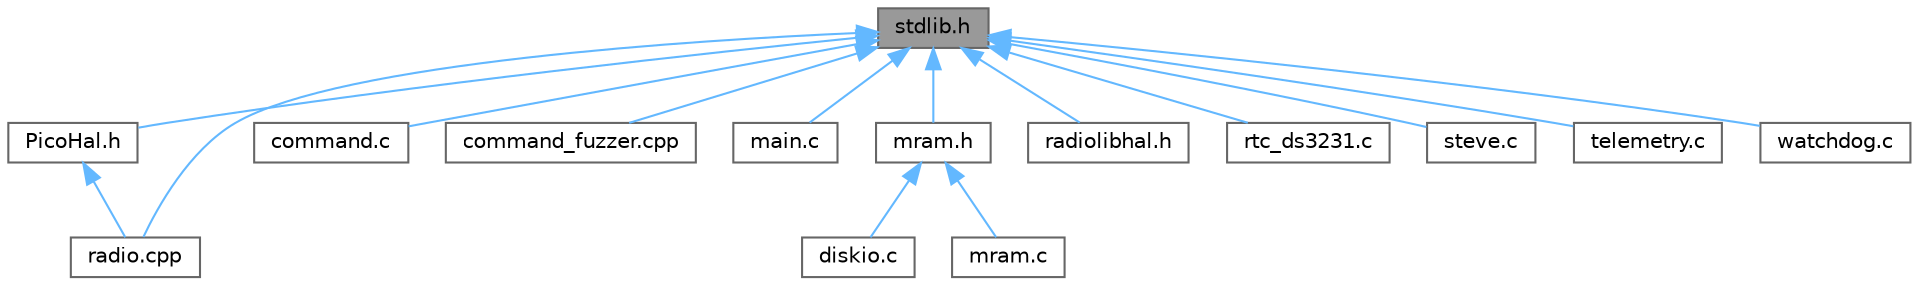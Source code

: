 digraph "stdlib.h"
{
 // INTERACTIVE_SVG=YES
 // LATEX_PDF_SIZE
  bgcolor="transparent";
  edge [fontname=Helvetica,fontsize=10,labelfontname=Helvetica,labelfontsize=10];
  node [fontname=Helvetica,fontsize=10,shape=box,height=0.2,width=0.4];
  Node1 [id="Node000001",label="stdlib.h",height=0.2,width=0.4,color="gray40", fillcolor="grey60", style="filled", fontcolor="black",tooltip=" "];
  Node1 -> Node2 [id="edge1_Node000001_Node000002",dir="back",color="steelblue1",style="solid",tooltip=" "];
  Node2 [id="Node000002",label="PicoHal.h",height=0.2,width=0.4,color="grey40", fillcolor="white", style="filled",URL="$PicoHal_8h.html",tooltip=" "];
  Node2 -> Node3 [id="edge2_Node000002_Node000003",dir="back",color="steelblue1",style="solid",tooltip=" "];
  Node3 [id="Node000003",label="radio.cpp",height=0.2,width=0.4,color="grey40", fillcolor="white", style="filled",URL="$radio_8cpp.html",tooltip=" "];
  Node1 -> Node4 [id="edge3_Node000001_Node000004",dir="back",color="steelblue1",style="solid",tooltip=" "];
  Node4 [id="Node000004",label="command.c",height=0.2,width=0.4,color="grey40", fillcolor="white", style="filled",URL="$command_8c.html",tooltip=" "];
  Node1 -> Node5 [id="edge4_Node000001_Node000005",dir="back",color="steelblue1",style="solid",tooltip=" "];
  Node5 [id="Node000005",label="command_fuzzer.cpp",height=0.2,width=0.4,color="grey40", fillcolor="white", style="filled",URL="$command__fuzzer_8cpp.html",tooltip=" "];
  Node1 -> Node6 [id="edge5_Node000001_Node000006",dir="back",color="steelblue1",style="solid",tooltip=" "];
  Node6 [id="Node000006",label="main.c",height=0.2,width=0.4,color="grey40", fillcolor="white", style="filled",URL="$main_8c.html",tooltip=" "];
  Node1 -> Node7 [id="edge6_Node000001_Node000007",dir="back",color="steelblue1",style="solid",tooltip=" "];
  Node7 [id="Node000007",label="mram.h",height=0.2,width=0.4,color="grey40", fillcolor="white", style="filled",URL="$mram_8h.html",tooltip=" "];
  Node7 -> Node8 [id="edge7_Node000007_Node000008",dir="back",color="steelblue1",style="solid",tooltip=" "];
  Node8 [id="Node000008",label="diskio.c",height=0.2,width=0.4,color="grey40", fillcolor="white", style="filled",URL="$drivers_2src_2diskio_8c.html",tooltip=" "];
  Node7 -> Node9 [id="edge8_Node000007_Node000009",dir="back",color="steelblue1",style="solid",tooltip=" "];
  Node9 [id="Node000009",label="mram.c",height=0.2,width=0.4,color="grey40", fillcolor="white", style="filled",URL="$mram_8c.html",tooltip=" "];
  Node1 -> Node3 [id="edge9_Node000001_Node000003",dir="back",color="steelblue1",style="solid",tooltip=" "];
  Node1 -> Node10 [id="edge10_Node000001_Node000010",dir="back",color="steelblue1",style="solid",tooltip=" "];
  Node10 [id="Node000010",label="radiolibhal.h",height=0.2,width=0.4,color="grey40", fillcolor="white", style="filled",URL="$radiolibhal_8h.html",tooltip=" "];
  Node1 -> Node11 [id="edge11_Node000001_Node000011",dir="back",color="steelblue1",style="solid",tooltip=" "];
  Node11 [id="Node000011",label="rtc_ds3231.c",height=0.2,width=0.4,color="grey40", fillcolor="white", style="filled",URL="$rtc__ds3231_8c.html",tooltip=" "];
  Node1 -> Node12 [id="edge12_Node000001_Node000012",dir="back",color="steelblue1",style="solid",tooltip=" "];
  Node12 [id="Node000012",label="steve.c",height=0.2,width=0.4,color="grey40", fillcolor="white", style="filled",URL="$steve_8c.html",tooltip=" "];
  Node1 -> Node13 [id="edge13_Node000001_Node000013",dir="back",color="steelblue1",style="solid",tooltip=" "];
  Node13 [id="Node000013",label="telemetry.c",height=0.2,width=0.4,color="grey40", fillcolor="white", style="filled",URL="$telemetry_8c.html",tooltip=" "];
  Node1 -> Node14 [id="edge14_Node000001_Node000014",dir="back",color="steelblue1",style="solid",tooltip=" "];
  Node14 [id="Node000014",label="watchdog.c",height=0.2,width=0.4,color="grey40", fillcolor="white", style="filled",URL="$watchdog_8c.html",tooltip=" "];
}
